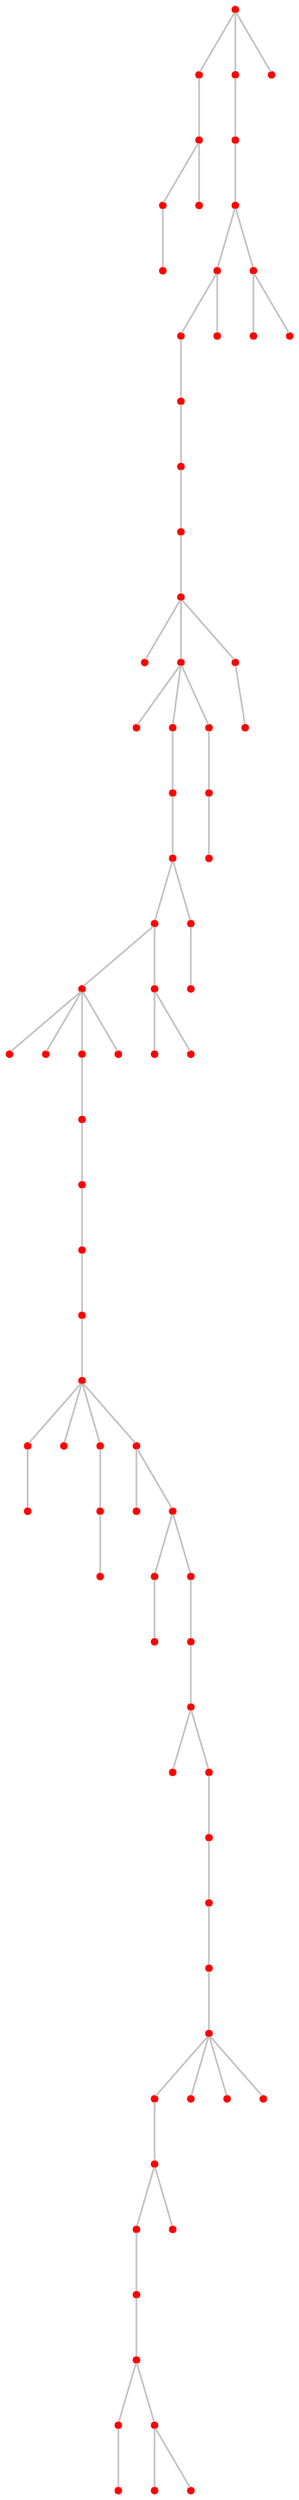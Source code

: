 graph {
	1 [color=red shape=point]
	3 [color=red shape=point]
	1 -- 3 [color=gray]
	98 [color=red shape=point]
	3 -- 98 [color=gray]
	93 [color=red shape=point]
	98 -- 93 [color=gray]
	13 [color=red shape=point]
	93 -- 13 [color=gray]
	36 [color=red shape=point]
	98 -- 36 [color=gray]
	79 [color=red shape=point]
	1 -- 79 [color=gray]
	65 [color=red shape=point]
	79 -- 65 [color=gray]
	15 [color=red shape=point]
	65 -- 15 [color=gray]
	52 [color=red shape=point]
	15 -- 52 [color=gray]
	5 [color=red shape=point]
	52 -- 5 [color=gray]
	48 [color=red shape=point]
	5 -- 48 [color=gray]
	63 [color=red shape=point]
	48 -- 63 [color=gray]
	22 [color=red shape=point]
	63 -- 22 [color=gray]
	51 [color=red shape=point]
	22 -- 51 [color=gray]
	62 [color=red shape=point]
	51 -- 62 [color=gray]
	49 [color=red shape=point]
	51 -- 49 [color=gray]
	70 [color=red shape=point]
	49 -- 70 [color=gray]
	67 [color=red shape=point]
	49 -- 67 [color=gray]
	64 [color=red shape=point]
	67 -- 64 [color=gray]
	45 [color=red shape=point]
	64 -- 45 [color=gray]
	95 [color=red shape=point]
	45 -- 95 [color=gray]
	28 [color=red shape=point]
	95 -- 28 [color=gray]
	53 [color=red shape=point]
	28 -- 53 [color=gray]
	19 [color=red shape=point]
	28 -- 19 [color=gray]
	18 [color=red shape=point]
	28 -- 18 [color=gray]
	20 [color=red shape=point]
	18 -- 20 [color=gray]
	82 [color=red shape=point]
	20 -- 82 [color=gray]
	87 [color=red shape=point]
	82 -- 87 [color=gray]
	76 [color=red shape=point]
	87 -- 76 [color=gray]
	81 [color=red shape=point]
	76 -- 81 [color=gray]
	38 [color=red shape=point]
	81 -- 38 [color=gray]
	54 [color=red shape=point]
	38 -- 54 [color=gray]
	35 [color=red shape=point]
	81 -- 35 [color=gray]
	40 [color=red shape=point]
	81 -- 40 [color=gray]
	69 [color=red shape=point]
	40 -- 69 [color=gray]
	59 [color=red shape=point]
	69 -- 59 [color=gray]
	85 [color=red shape=point]
	81 -- 85 [color=gray]
	8 [color=red shape=point]
	85 -- 8 [color=gray]
	77 [color=red shape=point]
	85 -- 77 [color=gray]
	41 [color=red shape=point]
	77 -- 41 [color=gray]
	4 [color=red shape=point]
	41 -- 4 [color=gray]
	66 [color=red shape=point]
	77 -- 66 [color=gray]
	50 [color=red shape=point]
	66 -- 50 [color=gray]
	56 [color=red shape=point]
	50 -- 56 [color=gray]
	7 [color=red shape=point]
	56 -- 7 [color=gray]
	80 [color=red shape=point]
	56 -- 80 [color=gray]
	26 [color=red shape=point]
	80 -- 26 [color=gray]
	0 [color=red shape=point]
	26 -- 0 [color=gray]
	92 [color=red shape=point]
	0 -- 92 [color=gray]
	11 [color=red shape=point]
	92 -- 11 [color=gray]
	29 [color=red shape=point]
	11 -- 29 [color=gray]
	57 [color=red shape=point]
	29 -- 57 [color=gray]
	75 [color=red shape=point]
	57 -- 75 [color=gray]
	2 [color=red shape=point]
	75 -- 2 [color=gray]
	72 [color=red shape=point]
	2 -- 72 [color=gray]
	12 [color=red shape=point]
	72 -- 12 [color=gray]
	27 [color=red shape=point]
	12 -- 27 [color=gray]
	25 [color=red shape=point]
	72 -- 25 [color=gray]
	44 [color=red shape=point]
	25 -- 44 [color=gray]
	90 [color=red shape=point]
	25 -- 90 [color=gray]
	33 [color=red shape=point]
	57 -- 33 [color=gray]
	94 [color=red shape=point]
	11 -- 94 [color=gray]
	78 [color=red shape=point]
	11 -- 78 [color=gray]
	46 [color=red shape=point]
	11 -- 46 [color=gray]
	86 [color=red shape=point]
	28 -- 86 [color=gray]
	55 [color=red shape=point]
	95 -- 55 [color=gray]
	16 [color=red shape=point]
	55 -- 16 [color=gray]
	68 [color=red shape=point]
	55 -- 68 [color=gray]
	60 [color=red shape=point]
	45 -- 60 [color=gray]
	10 [color=red shape=point]
	60 -- 10 [color=gray]
	24 [color=red shape=point]
	49 -- 24 [color=gray]
	37 [color=red shape=point]
	24 -- 37 [color=gray]
	14 [color=red shape=point]
	37 -- 14 [color=gray]
	99 [color=red shape=point]
	51 -- 99 [color=gray]
	6 [color=red shape=point]
	99 -- 6 [color=gray]
	39 [color=red shape=point]
	52 -- 39 [color=gray]
	61 [color=red shape=point]
	15 -- 61 [color=gray]
	96 [color=red shape=point]
	61 -- 96 [color=gray]
	97 [color=red shape=point]
	61 -- 97 [color=gray]
	9 [color=red shape=point]
	1 -- 9 [color=gray]
}

